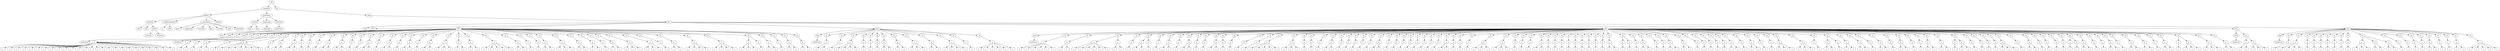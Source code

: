 digraph Tree {
	"t0" [label = "TEI"];
	"t1" [label = "teiHeader"];
	"t2" [label = "fileDesc"];
	"t3" [label = "titleStmt"];
	"t4" [label = "title"];
	"t5" [label = "title"];
	"t6" [label = "author"];
	"t7" [label = "surname"];
	"t8" [label = "forename"];
	"t9" [label = "publicationStmt"];
	"t10" [label = "p"];
	"t11" [label = "idno"];
	"t12" [label = "sourceDesc"];
	"t13" [label = "genre"];
	"t14" [label = "inspiration"];
	"t15" [label = "structure"];
	"t16" [label = "type"];
	"t17" [label = "periode"];
	"t18" [label = "taille"];
	"t19" [label = "permalien"];
	"t20" [label = "edStmt"];
	"t21" [label = "profileDesc"];
	"t22" [label = "creation"];
	"t23" [label = "date"];
	"t24" [label = "date"];
	"t25" [label = "langUsage"];
	"t26" [label = "language"];
	"t27" [label = "textClass"];
	"t28" [label = "keywords"];
	"t29" [label = "term"];
	"t30" [label = "text"];
	"t31" [label = "body"];
	"t32" [label = "div1"];
	"t33" [label = "head"];
	"t34" [label = "div2"];
	"t35" [label = "head"];
	"t36" [label = "listPerson"];
	"t37" [label = "sp"];
	"t38" [label = "p"];
	"t39" [label = "s"];
	"t40" [label = "s"];
	"t41" [label = "s"];
	"t42" [label = "s"];
	"t43" [label = "s"];
	"t44" [label = "s"];
	"t45" [label = "s"];
	"t46" [label = "s"];
	"t47" [label = "s"];
	"t48" [label = "s"];
	"t49" [label = "s"];
	"t50" [label = "s"];
	"t51" [label = "s"];
	"t52" [label = "s"];
	"t53" [label = "s"];
	"t54" [label = "s"];
	"t55" [label = "s"];
	"t56" [label = "s"];
	"t57" [label = "s"];
	"t58" [label = "s"];
	"t59" [label = "s"];
	"t60" [label = "s"];
	"t61" [label = "s"];
	"t62" [label = "s"];
	"t63" [label = "s"];
	"t64" [label = "s"];
	"t65" [label = "div2"];
	"t66" [label = "head"];
	"t67" [label = "listPerson"];
	"t68" [label = "sp"];
	"t69" [label = "p"];
	"t70" [label = "s"];
	"t71" [label = "s"];
	"t72" [label = "sp"];
	"t73" [label = "p"];
	"t74" [label = "s"];
	"t75" [label = "sp"];
	"t76" [label = "p"];
	"t77" [label = "s"];
	"t78" [label = "s"];
	"t79" [label = "sp"];
	"t80" [label = "p"];
	"t81" [label = "s"];
	"t82" [label = "sp"];
	"t83" [label = "p"];
	"t84" [label = "s"];
	"t85" [label = "s"];
	"t86" [label = "s"];
	"t87" [label = "s"];
	"t88" [label = "s"];
	"t89" [label = "s"];
	"t90" [label = "s"];
	"t91" [label = "sp"];
	"t92" [label = "p"];
	"t93" [label = "s"];
	"t94" [label = "p"];
	"t95" [label = "s"];
	"t96" [label = "s"];
	"t97" [label = "sp"];
	"t98" [label = "p"];
	"t99" [label = "s"];
	"t100" [label = "s"];
	"t101" [label = "sp"];
	"t102" [label = "p"];
	"t103" [label = "s"];
	"t104" [label = "sp"];
	"t105" [label = "p"];
	"t106" [label = "s"];
	"t107" [label = "sp"];
	"t108" [label = "p"];
	"t109" [label = "s"];
	"t110" [label = "sp"];
	"t111" [label = "p"];
	"t112" [label = "s"];
	"t113" [label = "s"];
	"t114" [label = "sp"];
	"t115" [label = "p"];
	"t116" [label = "s"];
	"t117" [label = "s"];
	"t118" [label = "sp"];
	"t119" [label = "p"];
	"t120" [label = "s"];
	"t121" [label = "sp"];
	"t122" [label = "p"];
	"t123" [label = "s"];
	"t124" [label = "sp"];
	"t125" [label = "p"];
	"t126" [label = "s"];
	"t127" [label = "s"];
	"t128" [label = "sp"];
	"t129" [label = "p"];
	"t130" [label = "s"];
	"t131" [label = "sp"];
	"t132" [label = "p"];
	"t133" [label = "s"];
	"t134" [label = "s"];
	"t135" [label = "sp"];
	"t136" [label = "p"];
	"t137" [label = "s"];
	"t138" [label = "sp"];
	"t139" [label = "p"];
	"t140" [label = "s"];
	"t141" [label = "s"];
	"t142" [label = "sp"];
	"t143" [label = "p"];
	"t144" [label = "s"];
	"t145" [label = "sp"];
	"t146" [label = "p"];
	"t147" [label = "s"];
	"t148" [label = "s"];
	"t149" [label = "sp"];
	"t150" [label = "p"];
	"t151" [label = "s"];
	"t152" [label = "s"];
	"t153" [label = "s"];
	"t154" [label = "sp"];
	"t155" [label = "p"];
	"t156" [label = "s"];
	"t157" [label = "s"];
	"t158" [label = "sp"];
	"t159" [label = "p"];
	"t160" [label = "s"];
	"t161" [label = "s"];
	"t162" [label = "sp"];
	"t163" [label = "p"];
	"t164" [label = "s"];
	"t165" [label = "s"];
	"t166" [label = "s"];
	"t167" [label = "s"];
	"t168" [label = "s"];
	"t169" [label = "sp"];
	"t170" [label = "p"];
	"t171" [label = "s"];
	"t172" [label = "s"];
	"t173" [label = "sp"];
	"t174" [label = "p"];
	"t175" [label = "s"];
	"t176" [label = "sp"];
	"t177" [label = "p"];
	"t178" [label = "s"];
	"t179" [label = "sp"];
	"t180" [label = "p"];
	"t181" [label = "s"];
	"t182" [label = "s"];
	"t183" [label = "sp"];
	"t184" [label = "p"];
	"t185" [label = "s"];
	"t186" [label = "s"];
	"t187" [label = "s"];
	"t188" [label = "sp"];
	"t189" [label = "p"];
	"t190" [label = "s"];
	"t191" [label = "s"];
	"t192" [label = "sp"];
	"t193" [label = "p"];
	"t194" [label = "s"];
	"t195" [label = "s"];
	"t196" [label = "sp"];
	"t197" [label = "p"];
	"t198" [label = "s"];
	"t199" [label = "sp"];
	"t200" [label = "p"];
	"t201" [label = "s"];
	"t202" [label = "s"];
	"t203" [label = "sp"];
	"t204" [label = "p"];
	"t205" [label = "s"];
	"t206" [label = "s"];
	"t207" [label = "s"];
	"t208" [label = "sp"];
	"t209" [label = "p"];
	"t210" [label = "s"];
	"t211" [label = "s"];
	"t212" [label = "s"];
	"t213" [label = "sp"];
	"t214" [label = "p"];
	"t215" [label = "s"];
	"t216" [label = "sp"];
	"t217" [label = "p"];
	"t218" [label = "s"];
	"t219" [label = "s"];
	"t220" [label = "sp"];
	"t221" [label = "p"];
	"t222" [label = "s"];
	"t223" [label = "s"];
	"t224" [label = "s"];
	"t225" [label = "s"];
	"t226" [label = "sp"];
	"t227" [label = "p"];
	"t228" [label = "s"];
	"t229" [label = "s"];
	"t230" [label = "s"];
	"t231" [label = "s"];
	"t232" [label = "sp"];
	"t233" [label = "p"];
	"t234" [label = "s"];
	"t235" [label = "s"];
	"t236" [label = "s"];
	"t237" [label = "p"];
	"t238" [label = "s"];
	"t239" [label = "sp"];
	"t240" [label = "p"];
	"t241" [label = "s"];
	"t242" [label = "s"];
	"t243" [label = "sp"];
	"t244" [label = "p"];
	"t245" [label = "s"];
	"t246" [label = "sp"];
	"t247" [label = "p"];
	"t248" [label = "s"];
	"t249" [label = "s"];
	"t250" [label = "sp"];
	"t251" [label = "p"];
	"t252" [label = "s"];
	"t253" [label = "s"];
	"t254" [label = "div2"];
	"t255" [label = "head"];
	"t256" [label = "listPerson"];
	"t257" [label = "sp"];
	"t258" [label = "p"];
	"t259" [label = "s"];
	"t260" [label = "s"];
	"t261" [label = "sp"];
	"t262" [label = "p"];
	"t263" [label = "s"];
	"t264" [label = "sp"];
	"t265" [label = "p"];
	"t266" [label = "s"];
	"t267" [label = "s"];
	"t268" [label = "s"];
	"t269" [label = "s"];
	"t270" [label = "sp"];
	"t271" [label = "p"];
	"t272" [label = "s"];
	"t273" [label = "sp"];
	"t274" [label = "p"];
	"t275" [label = "s"];
	"t276" [label = "sp"];
	"t277" [label = "p"];
	"t278" [label = "s"];
	"t279" [label = "sp"];
	"t280" [label = "p"];
	"t281" [label = "s"];
	"t282" [label = "s"];
	"t283" [label = "sp"];
	"t284" [label = "p"];
	"t285" [label = "s"];
	"t286" [label = "s"];
	"t287" [label = "sp"];
	"t288" [label = "p"];
	"t289" [label = "s"];
	"t290" [label = "s"];
	"t291" [label = "s"];
	"t292" [label = "sp"];
	"t293" [label = "p"];
	"t294" [label = "s"];
	"t295" [label = "s"];
	"t296" [label = "sp"];
	"t297" [label = "p"];
	"t298" [label = "s"];
	"t299" [label = "s"];
	"t300" [label = "s"];
	"t301" [label = "s"];
	"t302" [label = "sp"];
	"t303" [label = "p"];
	"t304" [label = "s"];
	"t305" [label = "sp"];
	"t306" [label = "p"];
	"t307" [label = "s"];
	"t308" [label = "s"];
	"t309" [label = "s"];
	"t310" [label = "s"];
	"t311" [label = "s"];
	"t312" [label = "s"];
	"t313" [label = "div2"];
	"t314" [label = "head"];
	"t315" [label = "listPerson"];
	"t316" [label = "sp"];
	"t317" [label = "p"];
	"t318" [label = "s"];
	"t319" [label = "s"];
	"t320" [label = "s"];
	"t321" [label = "s"];
	"t322" [label = "s"];
	"t323" [label = "s"];
	"t324" [label = "sp"];
	"t325" [label = "p"];
	"t326" [label = "s"];
	"t327" [label = "s"];
	"t328" [label = "sp"];
	"t329" [label = "p"];
	"t330" [label = "s"];
	"t331" [label = "s"];
	"t332" [label = "s"];
	"t333" [label = "s"];
	"t334" [label = "s"];
	"t335" [label = "s"];
	"t336" [label = "p"];
	"t337" [label = "s"];
	"t338" [label = "s"];
	"t339" [label = "sp"];
	"t340" [label = "p"];
	"t341" [label = "s"];
	"t342" [label = "sp"];
	"t343" [label = "p"];
	"t344" [label = "s"];
	"t345" [label = "s"];
	"t346" [label = "p"];
	"t347" [label = "s"];
	"t348" [label = "sp"];
	"t349" [label = "p"];
	"t350" [label = "s"];
	"t351" [label = "sp"];
	"t352" [label = "p"];
	"t353" [label = "s"];
	"t354" [label = "s"];
	"t355" [label = "sp"];
	"t356" [label = "p"];
	"t357" [label = "s"];
	"t358" [label = "sp"];
	"t359" [label = "p"];
	"t360" [label = "s"];
	"t361" [label = "s"];
	"t362" [label = "sp"];
	"t363" [label = "p"];
	"t364" [label = "s"];
	"t365" [label = "sp"];
	"t366" [label = "p"];
	"t367" [label = "s"];
	"t368" [label = "sp"];
	"t369" [label = "p"];
	"t370" [label = "s"];
	"t371" [label = "s"];
	"t372" [label = "sp"];
	"t373" [label = "p"];
	"t374" [label = "s"];
	"t375" [label = "sp"];
	"t376" [label = "p"];
	"t377" [label = "s"];
	"t378" [label = "sp"];
	"t379" [label = "p"];
	"t380" [label = "s"];
	"t381" [label = "sp"];
	"t382" [label = "p"];
	"t383" [label = "s"];
	"t384" [label = "sp"];
	"t385" [label = "p"];
	"t386" [label = "s"];
	"t387" [label = "s"];
	"t388" [label = "s"];
	"t389" [label = "s"];
	"t390" [label = "s"];
	"t391" [label = "sp"];
	"t392" [label = "p"];
	"t393" [label = "s"];
	"t394" [label = "s"];
	"t395" [label = "s"];
	"t396" [label = "sp"];
	"t397" [label = "p"];
	"t398" [label = "s"];
	"t399" [label = "sp"];
	"t400" [label = "p"];
	"t401" [label = "s"];
	"t402" [label = "sp"];
	"t403" [label = "p"];
	"t404" [label = "s"];
	"t405" [label = "sp"];
	"t406" [label = "p"];
	"t407" [label = "s"];
	"t408" [label = "s"];
	"t409" [label = "sp"];
	"t410" [label = "p"];
	"t411" [label = "s"];
	"t412" [label = "sp"];
	"t413" [label = "p"];
	"t414" [label = "s"];
	"t415" [label = "sp"];
	"t416" [label = "p"];
	"t417" [label = "s"];
	"t418" [label = "sp"];
	"t419" [label = "p"];
	"t420" [label = "s"];
	"t421" [label = "sp"];
	"t422" [label = "p"];
	"t423" [label = "s"];
	"t424" [label = "sp"];
	"t425" [label = "p"];
	"t426" [label = "s"];
	"t427" [label = "s"];
	"t428" [label = "sp"];
	"t429" [label = "p"];
	"t430" [label = "s"];
	"t431" [label = "sp"];
	"t432" [label = "p"];
	"t433" [label = "s"];
	"t434" [label = "sp"];
	"t435" [label = "p"];
	"t436" [label = "s"];
	"t437" [label = "sp"];
	"t438" [label = "p"];
	"t439" [label = "s"];
	"t440" [label = "sp"];
	"t441" [label = "p"];
	"t442" [label = "s"];
	"t443" [label = "sp"];
	"t444" [label = "p"];
	"t445" [label = "s"];
	"t446" [label = "sp"];
	"t447" [label = "p"];
	"t448" [label = "s"];
	"t449" [label = "sp"];
	"t450" [label = "p"];
	"t451" [label = "s"];
	"t452" [label = "sp"];
	"t453" [label = "p"];
	"t454" [label = "s"];
	"t455" [label = "s"];
	"t456" [label = "sp"];
	"t457" [label = "p"];
	"t458" [label = "s"];
	"t459" [label = "sp"];
	"t460" [label = "p"];
	"t461" [label = "s"];
	"t462" [label = "sp"];
	"t463" [label = "p"];
	"t464" [label = "s"];
	"t465" [label = "sp"];
	"t466" [label = "p"];
	"t467" [label = "s"];
	"t468" [label = "s"];
	"t469" [label = "s"];
	"t470" [label = "sp"];
	"t471" [label = "p"];
	"t472" [label = "s"];
	"t473" [label = "s"];
	"t474" [label = "s"];
	"t475" [label = "sp"];
	"t476" [label = "p"];
	"t477" [label = "s"];
	"t478" [label = "sp"];
	"t479" [label = "p"];
	"t480" [label = "s"];
	"t481" [label = "sp"];
	"t482" [label = "p"];
	"t483" [label = "s"];
	"t484" [label = "sp"];
	"t485" [label = "p"];
	"t486" [label = "s"];
	"t487" [label = "s"];
	"t488" [label = "sp"];
	"t489" [label = "p"];
	"t490" [label = "s"];
	"t491" [label = "sp"];
	"t492" [label = "p"];
	"t493" [label = "s"];
	"t494" [label = "sp"];
	"t495" [label = "p"];
	"t496" [label = "s"];
	"t497" [label = "sp"];
	"t498" [label = "p"];
	"t499" [label = "s"];
	"t500" [label = "sp"];
	"t501" [label = "p"];
	"t502" [label = "s"];
	"t503" [label = "sp"];
	"t504" [label = "p"];
	"t505" [label = "s"];
	"t506" [label = "sp"];
	"t507" [label = "p"];
	"t508" [label = "s"];
	"t509" [label = "sp"];
	"t510" [label = "p"];
	"t511" [label = "s"];
	"t512" [label = "sp"];
	"t513" [label = "p"];
	"t514" [label = "s"];
	"t515" [label = "sp"];
	"t516" [label = "p"];
	"t517" [label = "s"];
	"t518" [label = "s"];
	"t519" [label = "sp"];
	"t520" [label = "p"];
	"t521" [label = "s"];
	"t522" [label = "p"];
	"t523" [label = "s"];
	"t524" [label = "sp"];
	"t525" [label = "p"];
	"t526" [label = "s"];
	"t527" [label = "sp"];
	"t528" [label = "p"];
	"t529" [label = "s"];
	"t530" [label = "s"];
	"t531" [label = "sp"];
	"t532" [label = "p"];
	"t533" [label = "s"];
	"t534" [label = "sp"];
	"t535" [label = "p"];
	"t536" [label = "s"];
	"t537" [label = "sp"];
	"t538" [label = "p"];
	"t539" [label = "s"];
	"t540" [label = "s"];
	"t541" [label = "sp"];
	"t542" [label = "p"];
	"t543" [label = "s"];
	"t544" [label = "s"];
	"t545" [label = "sp"];
	"t546" [label = "p"];
	"t547" [label = "s"];
	"t548" [label = "sp"];
	"t549" [label = "p"];
	"t550" [label = "s"];
	"t551" [label = "sp"];
	"t552" [label = "p"];
	"t553" [label = "s"];
	"t554" [label = "sp"];
	"t555" [label = "p"];
	"t556" [label = "s"];
	"t557" [label = "sp"];
	"t558" [label = "p"];
	"t559" [label = "s"];
	"t560" [label = "sp"];
	"t561" [label = "p"];
	"t562" [label = "s"];
	"t563" [label = "s"];
	"t564" [label = "sp"];
	"t565" [label = "p"];
	"t566" [label = "s"];
	"t567" [label = "sp"];
	"t568" [label = "p"];
	"t569" [label = "s"];
	"t570" [label = "s"];
	"t571" [label = "sp"];
	"t572" [label = "p"];
	"t573" [label = "s"];
	"t574" [label = "sp"];
	"t575" [label = "p"];
	"t576" [label = "s"];
	"t577" [label = "sp"];
	"t578" [label = "p"];
	"t579" [label = "s"];
	"t580" [label = "s"];
	"t581" [label = "s"];
	"t582" [label = "sp"];
	"t583" [label = "p"];
	"t584" [label = "s"];
	"t585" [label = "s"];
	"t586" [label = "s"];
	"t587" [label = "sp"];
	"t588" [label = "p"];
	"t589" [label = "s"];
	"t590" [label = "sp"];
	"t591" [label = "p"];
	"t592" [label = "s"];
	"t593" [label = "s"];
	"t594" [label = "p"];
	"t595" [label = "s"];
	"t596" [label = "sp"];
	"t597" [label = "p"];
	"t598" [label = "s"];
	"t599" [label = "s"];
	"t600" [label = "sp"];
	"t601" [label = "p"];
	"t602" [label = "s"];
	"t603" [label = "s"];
	"t604" [label = "sp"];
	"t605" [label = "p"];
	"t606" [label = "s"];
	"t607" [label = "sp"];
	"t608" [label = "p"];
	"t609" [label = "s"];
	"t610" [label = "s"];
	"t611" [label = "sp"];
	"t612" [label = "p"];
	"t613" [label = "s"];
	"t614" [label = "sp"];
	"t615" [label = "p"];
	"t616" [label = "s"];
	"t617" [label = "s"];
	"t618" [label = "sp"];
	"t619" [label = "p"];
	"t620" [label = "s"];
	"t621" [label = "sp"];
	"t622" [label = "p"];
	"t623" [label = "s"];
	"t624" [label = "sp"];
	"t625" [label = "p"];
	"t626" [label = "s"];
	"t627" [label = "s"];
	"t628" [label = "sp"];
	"t629" [label = "p"];
	"t630" [label = "s"];
	"t631" [label = "s"];
	"t632" [label = "sp"];
	"t633" [label = "p"];
	"t634" [label = "s"];
	"t635" [label = "p"];
	"t636" [label = "s"];
	"t637" [label = "s"];
	"t638" [label = "sp"];
	"t639" [label = "p"];
	"t640" [label = "s"];
	"t641" [label = "sp"];
	"t642" [label = "p"];
	"t643" [label = "s"];
	"t644" [label = "sp"];
	"t645" [label = "p"];
	"t646" [label = "s"];
	"t647" [label = "sp"];
	"t648" [label = "p"];
	"t649" [label = "s"];
	"t650" [label = "sp"];
	"t651" [label = "p"];
	"t652" [label = "s"];
	"t653" [label = "s"];
	"t654" [label = "s"];
	"t655" [label = "sp"];
	"t656" [label = "p"];
	"t657" [label = "s"];
	"t658" [label = "sp"];
	"t659" [label = "p"];
	"t660" [label = "s"];
	"t661" [label = "s"];
	"t662" [label = "sp"];
	"t663" [label = "p"];
	"t664" [label = "s"];
	"t665" [label = "sp"];
	"t666" [label = "p"];
	"t667" [label = "s"];
	"t668" [label = "sp"];
	"t669" [label = "p"];
	"t670" [label = "s"];
	"t671" [label = "sp"];
	"t672" [label = "p"];
	"t673" [label = "s"];
	"t674" [label = "sp"];
	"t675" [label = "p"];
	"t676" [label = "s"];
	"t677" [label = "p"];
	"t678" [label = "s"];
	"t679" [label = "sp"];
	"t680" [label = "p"];
	"t681" [label = "s"];
	"t682" [label = "s"];
	"t683" [label = "sp"];
	"t684" [label = "p"];
	"t685" [label = "s"];
	"t686" [label = "sp"];
	"t687" [label = "p"];
	"t688" [label = "s"];
	"t689" [label = "sp"];
	"t690" [label = "p"];
	"t691" [label = "s"];
	"t692" [label = "s"];
	"t693" [label = "sp"];
	"t694" [label = "p"];
	"t695" [label = "s"];
	"t696" [label = "sp"];
	"t697" [label = "p"];
	"t698" [label = "s"];
	"t699" [label = "s"];
	"t700" [label = "sp"];
	"t701" [label = "p"];
	"t702" [label = "s"];
	"t703" [label = "s"];
	"t704" [label = "sp"];
	"t705" [label = "p"];
	"t706" [label = "s"];
	"t707" [label = "sp"];
	"t708" [label = "p"];
	"t709" [label = "s"];
	"t710" [label = "s"];
	"t711" [label = "sp"];
	"t712" [label = "p"];
	"t713" [label = "s"];
	"t714" [label = "p"];
	"t715" [label = "s"];
	"t716" [label = "s"];
	"t717" [label = "s"];
	"t718" [label = "sp"];
	"t719" [label = "p"];
	"t720" [label = "s"];
	"t721" [label = "s"];
	"t722" [label = "s"];
	"t723" [label = "sp"];
	"t724" [label = "p"];
	"t725" [label = "s"];
	"t726" [label = "s"];
	"t727" [label = "div2"];
	"t728" [label = "head"];
	"t729" [label = "listPerson"];
	"t730" [label = "sp"];
	"t731" [label = "p"];
	"t732" [label = "s"];
	"t733" [label = "s"];
	"t734" [label = "p"];
	"t735" [label = "s"];
	"t736" [label = "s"];
	"t737" [label = "s"];
	"t738" [label = "div2"];
	"t739" [label = "head"];
	"t740" [label = "listPerson"];
	"t741" [label = "sp"];
	"t742" [label = "p"];
	"t743" [label = "s"];
	"t744" [label = "sp"];
	"t745" [label = "p"];
	"t746" [label = "s"];
	"t747" [label = "s"];
	"t748" [label = "s"];
	"t749" [label = "s"];
	"t750" [label = "sp"];
	"t751" [label = "p"];
	"t752" [label = "s"];
	"t753" [label = "sp"];
	"t754" [label = "p"];
	"t755" [label = "s"];
	"t756" [label = "sp"];
	"t757" [label = "p"];
	"t758" [label = "s"];
	"t759" [label = "sp"];
	"t760" [label = "p"];
	"t761" [label = "s"];
	"t762" [label = "sp"];
	"t763" [label = "p"];
	"t764" [label = "s"];
	"t765" [label = "sp"];
	"t766" [label = "p"];
	"t767" [label = "s"];
	"t768" [label = "sp"];
	"t769" [label = "p"];
	"t770" [label = "s"];
	"t771" [label = "sp"];
	"t772" [label = "p"];
	"t773" [label = "s"];
	"t774" [label = "s"];
	"t775" [label = "s"];
	"t776" [label = "p"];
	"t777" [label = "s"];
	"t778" [label = "s"];
	"t779" [label = "p"];
	"t780" [label = "s"];
	"t781" [label = "s"];
	"t782" [label = "sp"];
	"t783" [label = "p"];
	"t784" [label = "s"];
	"t785" [label = "sp"];
	"t786" [label = "p"];
	"t787" [label = "s"];
	"t788" [label = "sp"];
	"t789" [label = "p"];
	"t790" [label = "s"];
	"t791" [label = "sp"];
	"t792" [label = "p"];
	"t793" [label = "s"];
	"t794" [label = "sp"];
	"t795" [label = "p"];
	"t796" [label = "s"];
	"t797" [label = "s"];
	"t798" [label = "sp"];
	"t799" [label = "p"];
	"t800" [label = "s"];
	"t801" [label = "sp"];
	"t802" [label = "p"];
	"t803" [label = "s"];
	"t804" [label = "sp"];
	"t805" [label = "p"];
	"t806" [label = "s"];
	"t807" [label = "s"];
	"t808" [label = "sp"];
	"t809" [label = "p"];
	"t810" [label = "s"];
	"t811" [label = "s"];
	"t812" [label = "s"];
	"t813" [label = "s"];
	"t814" [label = "s"];
	"t0" -> "t1";
	"t1" -> "t2";
	"t2" -> "t3";
	"t3" -> "t4";
	"t3" -> "t5";
	"t3" -> "t6";
	"t6" -> "t7";
	"t6" -> "t8";
	"t2" -> "t9";
	"t9" -> "t10";
	"t9" -> "t11";
	"t2" -> "t12";
	"t12" -> "t13";
	"t12" -> "t14";
	"t12" -> "t15";
	"t12" -> "t16";
	"t12" -> "t17";
	"t12" -> "t18";
	"t12" -> "t19";
	"t2" -> "t20";
	"t1" -> "t21";
	"t21" -> "t22";
	"t22" -> "t23";
	"t22" -> "t24";
	"t21" -> "t25";
	"t25" -> "t26";
	"t21" -> "t27";
	"t27" -> "t28";
	"t28" -> "t29";
	"t0" -> "t30";
	"t30" -> "t31";
	"t31" -> "t32";
	"t32" -> "t33";
	"t32" -> "t34";
	"t34" -> "t35";
	"t35" -> "t36";
	"t34" -> "t37";
	"t37" -> "t38";
	"t38" -> "t39";
	"t38" -> "t40";
	"t38" -> "t41";
	"t38" -> "t42";
	"t38" -> "t43";
	"t38" -> "t44";
	"t38" -> "t45";
	"t38" -> "t46";
	"t38" -> "t47";
	"t38" -> "t48";
	"t38" -> "t49";
	"t38" -> "t50";
	"t38" -> "t51";
	"t38" -> "t52";
	"t38" -> "t53";
	"t38" -> "t54";
	"t38" -> "t55";
	"t38" -> "t56";
	"t38" -> "t57";
	"t38" -> "t58";
	"t38" -> "t59";
	"t38" -> "t60";
	"t38" -> "t61";
	"t38" -> "t62";
	"t38" -> "t63";
	"t38" -> "t64";
	"t32" -> "t65";
	"t65" -> "t66";
	"t66" -> "t67";
	"t65" -> "t68";
	"t68" -> "t69";
	"t69" -> "t70";
	"t69" -> "t71";
	"t65" -> "t72";
	"t72" -> "t73";
	"t73" -> "t74";
	"t65" -> "t75";
	"t75" -> "t76";
	"t76" -> "t77";
	"t76" -> "t78";
	"t65" -> "t79";
	"t79" -> "t80";
	"t80" -> "t81";
	"t65" -> "t82";
	"t82" -> "t83";
	"t83" -> "t84";
	"t83" -> "t85";
	"t83" -> "t86";
	"t83" -> "t87";
	"t83" -> "t88";
	"t83" -> "t89";
	"t83" -> "t90";
	"t65" -> "t91";
	"t91" -> "t92";
	"t92" -> "t93";
	"t91" -> "t94";
	"t94" -> "t95";
	"t94" -> "t96";
	"t65" -> "t97";
	"t97" -> "t98";
	"t98" -> "t99";
	"t98" -> "t100";
	"t65" -> "t101";
	"t101" -> "t102";
	"t102" -> "t103";
	"t65" -> "t104";
	"t104" -> "t105";
	"t105" -> "t106";
	"t65" -> "t107";
	"t107" -> "t108";
	"t108" -> "t109";
	"t65" -> "t110";
	"t110" -> "t111";
	"t111" -> "t112";
	"t111" -> "t113";
	"t65" -> "t114";
	"t114" -> "t115";
	"t115" -> "t116";
	"t115" -> "t117";
	"t65" -> "t118";
	"t118" -> "t119";
	"t119" -> "t120";
	"t65" -> "t121";
	"t121" -> "t122";
	"t122" -> "t123";
	"t65" -> "t124";
	"t124" -> "t125";
	"t125" -> "t126";
	"t125" -> "t127";
	"t65" -> "t128";
	"t128" -> "t129";
	"t129" -> "t130";
	"t65" -> "t131";
	"t131" -> "t132";
	"t132" -> "t133";
	"t132" -> "t134";
	"t65" -> "t135";
	"t135" -> "t136";
	"t136" -> "t137";
	"t65" -> "t138";
	"t138" -> "t139";
	"t139" -> "t140";
	"t139" -> "t141";
	"t65" -> "t142";
	"t142" -> "t143";
	"t143" -> "t144";
	"t65" -> "t145";
	"t145" -> "t146";
	"t146" -> "t147";
	"t146" -> "t148";
	"t65" -> "t149";
	"t149" -> "t150";
	"t150" -> "t151";
	"t150" -> "t152";
	"t150" -> "t153";
	"t65" -> "t154";
	"t154" -> "t155";
	"t155" -> "t156";
	"t155" -> "t157";
	"t65" -> "t158";
	"t158" -> "t159";
	"t159" -> "t160";
	"t159" -> "t161";
	"t65" -> "t162";
	"t162" -> "t163";
	"t163" -> "t164";
	"t163" -> "t165";
	"t163" -> "t166";
	"t163" -> "t167";
	"t163" -> "t168";
	"t65" -> "t169";
	"t169" -> "t170";
	"t170" -> "t171";
	"t170" -> "t172";
	"t65" -> "t173";
	"t173" -> "t174";
	"t174" -> "t175";
	"t65" -> "t176";
	"t176" -> "t177";
	"t177" -> "t178";
	"t65" -> "t179";
	"t179" -> "t180";
	"t180" -> "t181";
	"t180" -> "t182";
	"t65" -> "t183";
	"t183" -> "t184";
	"t184" -> "t185";
	"t184" -> "t186";
	"t184" -> "t187";
	"t65" -> "t188";
	"t188" -> "t189";
	"t189" -> "t190";
	"t189" -> "t191";
	"t65" -> "t192";
	"t192" -> "t193";
	"t193" -> "t194";
	"t193" -> "t195";
	"t65" -> "t196";
	"t196" -> "t197";
	"t197" -> "t198";
	"t65" -> "t199";
	"t199" -> "t200";
	"t200" -> "t201";
	"t200" -> "t202";
	"t65" -> "t203";
	"t203" -> "t204";
	"t204" -> "t205";
	"t204" -> "t206";
	"t204" -> "t207";
	"t65" -> "t208";
	"t208" -> "t209";
	"t209" -> "t210";
	"t209" -> "t211";
	"t209" -> "t212";
	"t65" -> "t213";
	"t213" -> "t214";
	"t214" -> "t215";
	"t65" -> "t216";
	"t216" -> "t217";
	"t217" -> "t218";
	"t217" -> "t219";
	"t65" -> "t220";
	"t220" -> "t221";
	"t221" -> "t222";
	"t221" -> "t223";
	"t221" -> "t224";
	"t221" -> "t225";
	"t65" -> "t226";
	"t226" -> "t227";
	"t227" -> "t228";
	"t227" -> "t229";
	"t227" -> "t230";
	"t227" -> "t231";
	"t65" -> "t232";
	"t232" -> "t233";
	"t233" -> "t234";
	"t233" -> "t235";
	"t233" -> "t236";
	"t232" -> "t237";
	"t237" -> "t238";
	"t65" -> "t239";
	"t239" -> "t240";
	"t240" -> "t241";
	"t240" -> "t242";
	"t65" -> "t243";
	"t243" -> "t244";
	"t244" -> "t245";
	"t65" -> "t246";
	"t246" -> "t247";
	"t247" -> "t248";
	"t247" -> "t249";
	"t65" -> "t250";
	"t250" -> "t251";
	"t251" -> "t252";
	"t251" -> "t253";
	"t32" -> "t254";
	"t254" -> "t255";
	"t255" -> "t256";
	"t254" -> "t257";
	"t257" -> "t258";
	"t258" -> "t259";
	"t258" -> "t260";
	"t254" -> "t261";
	"t261" -> "t262";
	"t262" -> "t263";
	"t254" -> "t264";
	"t264" -> "t265";
	"t265" -> "t266";
	"t265" -> "t267";
	"t265" -> "t268";
	"t265" -> "t269";
	"t254" -> "t270";
	"t270" -> "t271";
	"t271" -> "t272";
	"t254" -> "t273";
	"t273" -> "t274";
	"t274" -> "t275";
	"t254" -> "t276";
	"t276" -> "t277";
	"t277" -> "t278";
	"t254" -> "t279";
	"t279" -> "t280";
	"t280" -> "t281";
	"t280" -> "t282";
	"t254" -> "t283";
	"t283" -> "t284";
	"t284" -> "t285";
	"t284" -> "t286";
	"t254" -> "t287";
	"t287" -> "t288";
	"t288" -> "t289";
	"t288" -> "t290";
	"t288" -> "t291";
	"t254" -> "t292";
	"t292" -> "t293";
	"t293" -> "t294";
	"t293" -> "t295";
	"t254" -> "t296";
	"t296" -> "t297";
	"t297" -> "t298";
	"t297" -> "t299";
	"t297" -> "t300";
	"t297" -> "t301";
	"t254" -> "t302";
	"t302" -> "t303";
	"t303" -> "t304";
	"t254" -> "t305";
	"t305" -> "t306";
	"t306" -> "t307";
	"t306" -> "t308";
	"t306" -> "t309";
	"t306" -> "t310";
	"t306" -> "t311";
	"t306" -> "t312";
	"t32" -> "t313";
	"t313" -> "t314";
	"t314" -> "t315";
	"t313" -> "t316";
	"t316" -> "t317";
	"t317" -> "t318";
	"t317" -> "t319";
	"t317" -> "t320";
	"t317" -> "t321";
	"t317" -> "t322";
	"t317" -> "t323";
	"t313" -> "t324";
	"t324" -> "t325";
	"t325" -> "t326";
	"t325" -> "t327";
	"t313" -> "t328";
	"t328" -> "t329";
	"t329" -> "t330";
	"t329" -> "t331";
	"t329" -> "t332";
	"t329" -> "t333";
	"t329" -> "t334";
	"t329" -> "t335";
	"t328" -> "t336";
	"t336" -> "t337";
	"t336" -> "t338";
	"t313" -> "t339";
	"t339" -> "t340";
	"t340" -> "t341";
	"t313" -> "t342";
	"t342" -> "t343";
	"t343" -> "t344";
	"t343" -> "t345";
	"t342" -> "t346";
	"t346" -> "t347";
	"t313" -> "t348";
	"t348" -> "t349";
	"t349" -> "t350";
	"t313" -> "t351";
	"t351" -> "t352";
	"t352" -> "t353";
	"t352" -> "t354";
	"t313" -> "t355";
	"t355" -> "t356";
	"t356" -> "t357";
	"t313" -> "t358";
	"t358" -> "t359";
	"t359" -> "t360";
	"t359" -> "t361";
	"t313" -> "t362";
	"t362" -> "t363";
	"t363" -> "t364";
	"t313" -> "t365";
	"t365" -> "t366";
	"t366" -> "t367";
	"t313" -> "t368";
	"t368" -> "t369";
	"t369" -> "t370";
	"t369" -> "t371";
	"t313" -> "t372";
	"t372" -> "t373";
	"t373" -> "t374";
	"t313" -> "t375";
	"t375" -> "t376";
	"t376" -> "t377";
	"t313" -> "t378";
	"t378" -> "t379";
	"t379" -> "t380";
	"t313" -> "t381";
	"t381" -> "t382";
	"t382" -> "t383";
	"t313" -> "t384";
	"t384" -> "t385";
	"t385" -> "t386";
	"t385" -> "t387";
	"t385" -> "t388";
	"t385" -> "t389";
	"t385" -> "t390";
	"t313" -> "t391";
	"t391" -> "t392";
	"t392" -> "t393";
	"t392" -> "t394";
	"t392" -> "t395";
	"t313" -> "t396";
	"t396" -> "t397";
	"t397" -> "t398";
	"t313" -> "t399";
	"t399" -> "t400";
	"t400" -> "t401";
	"t313" -> "t402";
	"t402" -> "t403";
	"t403" -> "t404";
	"t313" -> "t405";
	"t405" -> "t406";
	"t406" -> "t407";
	"t406" -> "t408";
	"t313" -> "t409";
	"t409" -> "t410";
	"t410" -> "t411";
	"t313" -> "t412";
	"t412" -> "t413";
	"t413" -> "t414";
	"t313" -> "t415";
	"t415" -> "t416";
	"t416" -> "t417";
	"t313" -> "t418";
	"t418" -> "t419";
	"t419" -> "t420";
	"t313" -> "t421";
	"t421" -> "t422";
	"t422" -> "t423";
	"t313" -> "t424";
	"t424" -> "t425";
	"t425" -> "t426";
	"t425" -> "t427";
	"t313" -> "t428";
	"t428" -> "t429";
	"t429" -> "t430";
	"t313" -> "t431";
	"t431" -> "t432";
	"t432" -> "t433";
	"t313" -> "t434";
	"t434" -> "t435";
	"t435" -> "t436";
	"t313" -> "t437";
	"t437" -> "t438";
	"t438" -> "t439";
	"t313" -> "t440";
	"t440" -> "t441";
	"t441" -> "t442";
	"t313" -> "t443";
	"t443" -> "t444";
	"t444" -> "t445";
	"t313" -> "t446";
	"t446" -> "t447";
	"t447" -> "t448";
	"t313" -> "t449";
	"t449" -> "t450";
	"t450" -> "t451";
	"t313" -> "t452";
	"t452" -> "t453";
	"t453" -> "t454";
	"t453" -> "t455";
	"t313" -> "t456";
	"t456" -> "t457";
	"t457" -> "t458";
	"t313" -> "t459";
	"t459" -> "t460";
	"t460" -> "t461";
	"t313" -> "t462";
	"t462" -> "t463";
	"t463" -> "t464";
	"t313" -> "t465";
	"t465" -> "t466";
	"t466" -> "t467";
	"t466" -> "t468";
	"t466" -> "t469";
	"t313" -> "t470";
	"t470" -> "t471";
	"t471" -> "t472";
	"t471" -> "t473";
	"t471" -> "t474";
	"t313" -> "t475";
	"t475" -> "t476";
	"t476" -> "t477";
	"t313" -> "t478";
	"t478" -> "t479";
	"t479" -> "t480";
	"t313" -> "t481";
	"t481" -> "t482";
	"t482" -> "t483";
	"t313" -> "t484";
	"t484" -> "t485";
	"t485" -> "t486";
	"t485" -> "t487";
	"t313" -> "t488";
	"t488" -> "t489";
	"t489" -> "t490";
	"t313" -> "t491";
	"t491" -> "t492";
	"t492" -> "t493";
	"t313" -> "t494";
	"t494" -> "t495";
	"t495" -> "t496";
	"t313" -> "t497";
	"t497" -> "t498";
	"t498" -> "t499";
	"t313" -> "t500";
	"t500" -> "t501";
	"t501" -> "t502";
	"t313" -> "t503";
	"t503" -> "t504";
	"t504" -> "t505";
	"t313" -> "t506";
	"t506" -> "t507";
	"t507" -> "t508";
	"t313" -> "t509";
	"t509" -> "t510";
	"t510" -> "t511";
	"t313" -> "t512";
	"t512" -> "t513";
	"t513" -> "t514";
	"t313" -> "t515";
	"t515" -> "t516";
	"t516" -> "t517";
	"t516" -> "t518";
	"t313" -> "t519";
	"t519" -> "t520";
	"t520" -> "t521";
	"t519" -> "t522";
	"t522" -> "t523";
	"t313" -> "t524";
	"t524" -> "t525";
	"t525" -> "t526";
	"t313" -> "t527";
	"t527" -> "t528";
	"t528" -> "t529";
	"t528" -> "t530";
	"t313" -> "t531";
	"t531" -> "t532";
	"t532" -> "t533";
	"t313" -> "t534";
	"t534" -> "t535";
	"t535" -> "t536";
	"t313" -> "t537";
	"t537" -> "t538";
	"t538" -> "t539";
	"t538" -> "t540";
	"t313" -> "t541";
	"t541" -> "t542";
	"t542" -> "t543";
	"t542" -> "t544";
	"t313" -> "t545";
	"t545" -> "t546";
	"t546" -> "t547";
	"t313" -> "t548";
	"t548" -> "t549";
	"t549" -> "t550";
	"t313" -> "t551";
	"t551" -> "t552";
	"t552" -> "t553";
	"t313" -> "t554";
	"t554" -> "t555";
	"t555" -> "t556";
	"t313" -> "t557";
	"t557" -> "t558";
	"t558" -> "t559";
	"t313" -> "t560";
	"t560" -> "t561";
	"t561" -> "t562";
	"t561" -> "t563";
	"t313" -> "t564";
	"t564" -> "t565";
	"t565" -> "t566";
	"t313" -> "t567";
	"t567" -> "t568";
	"t568" -> "t569";
	"t568" -> "t570";
	"t313" -> "t571";
	"t571" -> "t572";
	"t572" -> "t573";
	"t313" -> "t574";
	"t574" -> "t575";
	"t575" -> "t576";
	"t313" -> "t577";
	"t577" -> "t578";
	"t578" -> "t579";
	"t578" -> "t580";
	"t578" -> "t581";
	"t313" -> "t582";
	"t582" -> "t583";
	"t583" -> "t584";
	"t583" -> "t585";
	"t583" -> "t586";
	"t313" -> "t587";
	"t587" -> "t588";
	"t588" -> "t589";
	"t313" -> "t590";
	"t590" -> "t591";
	"t591" -> "t592";
	"t591" -> "t593";
	"t590" -> "t594";
	"t594" -> "t595";
	"t313" -> "t596";
	"t596" -> "t597";
	"t597" -> "t598";
	"t597" -> "t599";
	"t313" -> "t600";
	"t600" -> "t601";
	"t601" -> "t602";
	"t601" -> "t603";
	"t313" -> "t604";
	"t604" -> "t605";
	"t605" -> "t606";
	"t313" -> "t607";
	"t607" -> "t608";
	"t608" -> "t609";
	"t608" -> "t610";
	"t313" -> "t611";
	"t611" -> "t612";
	"t612" -> "t613";
	"t313" -> "t614";
	"t614" -> "t615";
	"t615" -> "t616";
	"t615" -> "t617";
	"t313" -> "t618";
	"t618" -> "t619";
	"t619" -> "t620";
	"t313" -> "t621";
	"t621" -> "t622";
	"t622" -> "t623";
	"t313" -> "t624";
	"t624" -> "t625";
	"t625" -> "t626";
	"t625" -> "t627";
	"t313" -> "t628";
	"t628" -> "t629";
	"t629" -> "t630";
	"t629" -> "t631";
	"t313" -> "t632";
	"t632" -> "t633";
	"t633" -> "t634";
	"t632" -> "t635";
	"t635" -> "t636";
	"t635" -> "t637";
	"t313" -> "t638";
	"t638" -> "t639";
	"t639" -> "t640";
	"t313" -> "t641";
	"t641" -> "t642";
	"t642" -> "t643";
	"t313" -> "t644";
	"t644" -> "t645";
	"t645" -> "t646";
	"t313" -> "t647";
	"t647" -> "t648";
	"t648" -> "t649";
	"t313" -> "t650";
	"t650" -> "t651";
	"t651" -> "t652";
	"t651" -> "t653";
	"t651" -> "t654";
	"t313" -> "t655";
	"t655" -> "t656";
	"t656" -> "t657";
	"t313" -> "t658";
	"t658" -> "t659";
	"t659" -> "t660";
	"t659" -> "t661";
	"t313" -> "t662";
	"t662" -> "t663";
	"t663" -> "t664";
	"t313" -> "t665";
	"t665" -> "t666";
	"t666" -> "t667";
	"t313" -> "t668";
	"t668" -> "t669";
	"t669" -> "t670";
	"t313" -> "t671";
	"t671" -> "t672";
	"t672" -> "t673";
	"t313" -> "t674";
	"t674" -> "t675";
	"t675" -> "t676";
	"t674" -> "t677";
	"t677" -> "t678";
	"t313" -> "t679";
	"t679" -> "t680";
	"t680" -> "t681";
	"t680" -> "t682";
	"t313" -> "t683";
	"t683" -> "t684";
	"t684" -> "t685";
	"t313" -> "t686";
	"t686" -> "t687";
	"t687" -> "t688";
	"t313" -> "t689";
	"t689" -> "t690";
	"t690" -> "t691";
	"t690" -> "t692";
	"t313" -> "t693";
	"t693" -> "t694";
	"t694" -> "t695";
	"t313" -> "t696";
	"t696" -> "t697";
	"t697" -> "t698";
	"t697" -> "t699";
	"t313" -> "t700";
	"t700" -> "t701";
	"t701" -> "t702";
	"t701" -> "t703";
	"t313" -> "t704";
	"t704" -> "t705";
	"t705" -> "t706";
	"t313" -> "t707";
	"t707" -> "t708";
	"t708" -> "t709";
	"t708" -> "t710";
	"t313" -> "t711";
	"t711" -> "t712";
	"t712" -> "t713";
	"t711" -> "t714";
	"t714" -> "t715";
	"t714" -> "t716";
	"t714" -> "t717";
	"t313" -> "t718";
	"t718" -> "t719";
	"t719" -> "t720";
	"t719" -> "t721";
	"t719" -> "t722";
	"t313" -> "t723";
	"t723" -> "t724";
	"t724" -> "t725";
	"t724" -> "t726";
	"t32" -> "t727";
	"t727" -> "t728";
	"t728" -> "t729";
	"t727" -> "t730";
	"t730" -> "t731";
	"t731" -> "t732";
	"t731" -> "t733";
	"t730" -> "t734";
	"t734" -> "t735";
	"t734" -> "t736";
	"t734" -> "t737";
	"t32" -> "t738";
	"t738" -> "t739";
	"t739" -> "t740";
	"t738" -> "t741";
	"t741" -> "t742";
	"t742" -> "t743";
	"t738" -> "t744";
	"t744" -> "t745";
	"t745" -> "t746";
	"t745" -> "t747";
	"t745" -> "t748";
	"t745" -> "t749";
	"t738" -> "t750";
	"t750" -> "t751";
	"t751" -> "t752";
	"t738" -> "t753";
	"t753" -> "t754";
	"t754" -> "t755";
	"t738" -> "t756";
	"t756" -> "t757";
	"t757" -> "t758";
	"t738" -> "t759";
	"t759" -> "t760";
	"t760" -> "t761";
	"t738" -> "t762";
	"t762" -> "t763";
	"t763" -> "t764";
	"t738" -> "t765";
	"t765" -> "t766";
	"t766" -> "t767";
	"t738" -> "t768";
	"t768" -> "t769";
	"t769" -> "t770";
	"t738" -> "t771";
	"t771" -> "t772";
	"t772" -> "t773";
	"t772" -> "t774";
	"t772" -> "t775";
	"t771" -> "t776";
	"t776" -> "t777";
	"t776" -> "t778";
	"t771" -> "t779";
	"t779" -> "t780";
	"t779" -> "t781";
	"t738" -> "t782";
	"t782" -> "t783";
	"t783" -> "t784";
	"t738" -> "t785";
	"t785" -> "t786";
	"t786" -> "t787";
	"t738" -> "t788";
	"t788" -> "t789";
	"t789" -> "t790";
	"t738" -> "t791";
	"t791" -> "t792";
	"t792" -> "t793";
	"t738" -> "t794";
	"t794" -> "t795";
	"t795" -> "t796";
	"t795" -> "t797";
	"t738" -> "t798";
	"t798" -> "t799";
	"t799" -> "t800";
	"t738" -> "t801";
	"t801" -> "t802";
	"t802" -> "t803";
	"t738" -> "t804";
	"t804" -> "t805";
	"t805" -> "t806";
	"t805" -> "t807";
	"t738" -> "t808";
	"t808" -> "t809";
	"t809" -> "t810";
	"t809" -> "t811";
	"t809" -> "t812";
	"t809" -> "t813";
	"t809" -> "t814";
}

